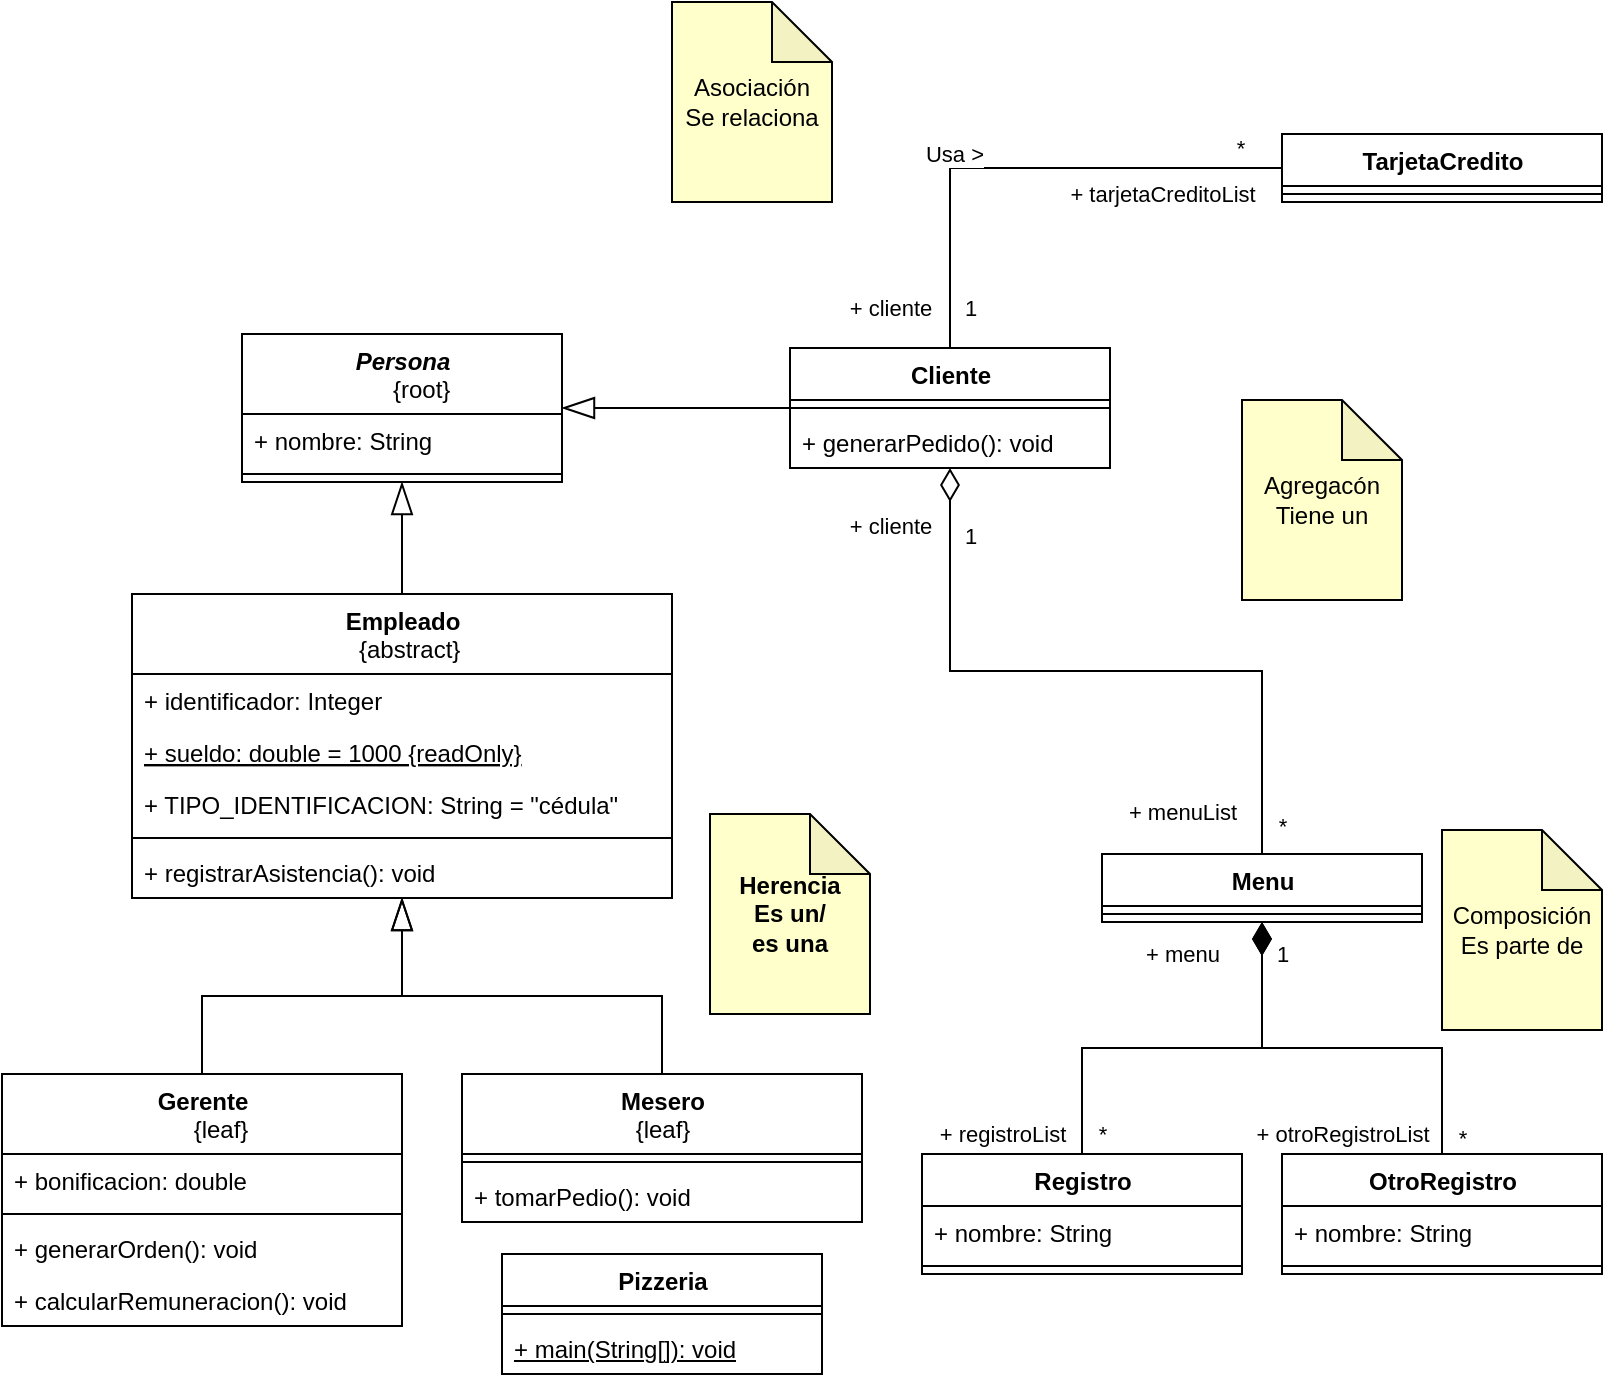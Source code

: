 <mxfile version="18.0.1" type="device"><diagram id="DtuGivcbWRWjtl_89BiH" name="Página-1"><mxGraphModel dx="949" dy="620" grid="1" gridSize="10" guides="1" tooltips="1" connect="1" arrows="1" fold="1" page="1" pageScale="1" pageWidth="827" pageHeight="1169" math="0" shadow="0"><root><mxCell id="0"/><mxCell id="1" parent="0"/><mxCell id="ME_7U8o3i5HL0Dig2X3--1" value="&lt;i&gt;Persona&lt;/i&gt;&lt;br&gt;&lt;div style=&quot;text-align: right;&quot;&gt;&lt;span style=&quot;font-weight: normal; background-color: initial;&quot;&gt;{root}&lt;/span&gt;&lt;/div&gt;" style="swimlane;fontStyle=1;align=center;verticalAlign=top;childLayout=stackLayout;horizontal=1;startSize=40;horizontalStack=0;resizeParent=1;resizeParentMax=0;resizeLast=0;collapsible=1;marginBottom=0;html=1;" vertex="1" parent="1"><mxGeometry x="140" y="240" width="160" height="74" as="geometry"/></mxCell><mxCell id="ME_7U8o3i5HL0Dig2X3--2" value="+ nombre: String" style="text;strokeColor=none;fillColor=none;align=left;verticalAlign=top;spacingLeft=4;spacingRight=4;overflow=hidden;rotatable=0;points=[[0,0.5],[1,0.5]];portConstraint=eastwest;" vertex="1" parent="ME_7U8o3i5HL0Dig2X3--1"><mxGeometry y="40" width="160" height="26" as="geometry"/></mxCell><mxCell id="ME_7U8o3i5HL0Dig2X3--3" value="" style="line;strokeWidth=1;fillColor=none;align=left;verticalAlign=middle;spacingTop=-1;spacingLeft=3;spacingRight=3;rotatable=0;labelPosition=right;points=[];portConstraint=eastwest;" vertex="1" parent="ME_7U8o3i5HL0Dig2X3--1"><mxGeometry y="66" width="160" height="8" as="geometry"/></mxCell><mxCell id="ME_7U8o3i5HL0Dig2X3--9" style="edgeStyle=orthogonalEdgeStyle;rounded=0;orthogonalLoop=1;jettySize=auto;html=1;endArrow=blockThin;endFill=0;endSize=14;" edge="1" parent="1" source="ME_7U8o3i5HL0Dig2X3--5" target="ME_7U8o3i5HL0Dig2X3--1"><mxGeometry relative="1" as="geometry"/></mxCell><mxCell id="ME_7U8o3i5HL0Dig2X3--5" value="Empleado&lt;br&gt;&lt;div style=&quot;text-align: right;&quot;&gt;&lt;span style=&quot;font-weight: normal; background-color: initial;&quot;&gt;{abstract}&lt;/span&gt;&lt;/div&gt;" style="swimlane;fontStyle=1;align=center;verticalAlign=top;childLayout=stackLayout;horizontal=1;startSize=40;horizontalStack=0;resizeParent=1;resizeParentMax=0;resizeLast=0;collapsible=1;marginBottom=0;html=1;" vertex="1" parent="1"><mxGeometry x="85" y="370" width="270" height="152" as="geometry"/></mxCell><mxCell id="ME_7U8o3i5HL0Dig2X3--6" value="+ identificador: Integer" style="text;strokeColor=none;fillColor=none;align=left;verticalAlign=top;spacingLeft=4;spacingRight=4;overflow=hidden;rotatable=0;points=[[0,0.5],[1,0.5]];portConstraint=eastwest;" vertex="1" parent="ME_7U8o3i5HL0Dig2X3--5"><mxGeometry y="40" width="270" height="26" as="geometry"/></mxCell><mxCell id="ME_7U8o3i5HL0Dig2X3--26" value="+ sueldo: double = 1000 {readOnly}" style="text;strokeColor=none;fillColor=none;align=left;verticalAlign=top;spacingLeft=4;spacingRight=4;overflow=hidden;rotatable=0;points=[[0,0.5],[1,0.5]];portConstraint=eastwest;fontStyle=4" vertex="1" parent="ME_7U8o3i5HL0Dig2X3--5"><mxGeometry y="66" width="270" height="26" as="geometry"/></mxCell><mxCell id="ME_7U8o3i5HL0Dig2X3--38" value="+ TIPO_IDENTIFICACION: String = &quot;cédula&quot;" style="text;strokeColor=none;fillColor=none;align=left;verticalAlign=top;spacingLeft=4;spacingRight=4;overflow=hidden;rotatable=0;points=[[0,0.5],[1,0.5]];portConstraint=eastwest;" vertex="1" parent="ME_7U8o3i5HL0Dig2X3--5"><mxGeometry y="92" width="270" height="26" as="geometry"/></mxCell><mxCell id="ME_7U8o3i5HL0Dig2X3--7" value="" style="line;strokeWidth=1;fillColor=none;align=left;verticalAlign=middle;spacingTop=-1;spacingLeft=3;spacingRight=3;rotatable=0;labelPosition=right;points=[];portConstraint=eastwest;" vertex="1" parent="ME_7U8o3i5HL0Dig2X3--5"><mxGeometry y="118" width="270" height="8" as="geometry"/></mxCell><mxCell id="ME_7U8o3i5HL0Dig2X3--8" value="+ registrarAsistencia(): void" style="text;strokeColor=none;fillColor=none;align=left;verticalAlign=top;spacingLeft=4;spacingRight=4;overflow=hidden;rotatable=0;points=[[0,0.5],[1,0.5]];portConstraint=eastwest;" vertex="1" parent="ME_7U8o3i5HL0Dig2X3--5"><mxGeometry y="126" width="270" height="26" as="geometry"/></mxCell><mxCell id="ME_7U8o3i5HL0Dig2X3--14" style="edgeStyle=orthogonalEdgeStyle;rounded=0;orthogonalLoop=1;jettySize=auto;html=1;endArrow=blockThin;endFill=0;endSize=14;" edge="1" parent="1" source="ME_7U8o3i5HL0Dig2X3--10" target="ME_7U8o3i5HL0Dig2X3--5"><mxGeometry relative="1" as="geometry"/></mxCell><mxCell id="ME_7U8o3i5HL0Dig2X3--10" value="Gerente&lt;br&gt;&lt;div style=&quot;text-align: right;&quot;&gt;&lt;span style=&quot;font-weight: normal; background-color: initial;&quot;&gt;{leaf}&lt;/span&gt;&lt;/div&gt;" style="swimlane;fontStyle=1;align=center;verticalAlign=top;childLayout=stackLayout;horizontal=1;startSize=40;horizontalStack=0;resizeParent=1;resizeParentMax=0;resizeLast=0;collapsible=1;marginBottom=0;html=1;" vertex="1" parent="1"><mxGeometry x="20" y="610" width="200" height="126" as="geometry"/></mxCell><mxCell id="ME_7U8o3i5HL0Dig2X3--11" value="+ bonificacion: double" style="text;strokeColor=none;fillColor=none;align=left;verticalAlign=top;spacingLeft=4;spacingRight=4;overflow=hidden;rotatable=0;points=[[0,0.5],[1,0.5]];portConstraint=eastwest;html=1;" vertex="1" parent="ME_7U8o3i5HL0Dig2X3--10"><mxGeometry y="40" width="200" height="26" as="geometry"/></mxCell><mxCell id="ME_7U8o3i5HL0Dig2X3--12" value="" style="line;strokeWidth=1;fillColor=none;align=left;verticalAlign=middle;spacingTop=-1;spacingLeft=3;spacingRight=3;rotatable=0;labelPosition=right;points=[];portConstraint=eastwest;html=1;" vertex="1" parent="ME_7U8o3i5HL0Dig2X3--10"><mxGeometry y="66" width="200" height="8" as="geometry"/></mxCell><mxCell id="ME_7U8o3i5HL0Dig2X3--13" value="+ generarOrden(): void" style="text;strokeColor=none;fillColor=none;align=left;verticalAlign=top;spacingLeft=4;spacingRight=4;overflow=hidden;rotatable=0;points=[[0,0.5],[1,0.5]];portConstraint=eastwest;html=1;" vertex="1" parent="ME_7U8o3i5HL0Dig2X3--10"><mxGeometry y="74" width="200" height="26" as="geometry"/></mxCell><mxCell id="ME_7U8o3i5HL0Dig2X3--27" value="+ calcularRemuneracion(): void" style="text;strokeColor=none;fillColor=none;align=left;verticalAlign=top;spacingLeft=4;spacingRight=4;overflow=hidden;rotatable=0;points=[[0,0.5],[1,0.5]];portConstraint=eastwest;html=1;" vertex="1" parent="ME_7U8o3i5HL0Dig2X3--10"><mxGeometry y="100" width="200" height="26" as="geometry"/></mxCell><mxCell id="ME_7U8o3i5HL0Dig2X3--19" style="edgeStyle=orthogonalEdgeStyle;rounded=0;orthogonalLoop=1;jettySize=auto;html=1;endArrow=blockThin;endFill=0;endSize=14;" edge="1" parent="1" source="ME_7U8o3i5HL0Dig2X3--15" target="ME_7U8o3i5HL0Dig2X3--1"><mxGeometry relative="1" as="geometry"/></mxCell><mxCell id="ME_7U8o3i5HL0Dig2X3--15" value="Cliente" style="swimlane;fontStyle=1;align=center;verticalAlign=top;childLayout=stackLayout;horizontal=1;startSize=26;horizontalStack=0;resizeParent=1;resizeParentMax=0;resizeLast=0;collapsible=1;marginBottom=0;html=1;" vertex="1" parent="1"><mxGeometry x="414" y="247" width="160" height="60" as="geometry"/></mxCell><mxCell id="ME_7U8o3i5HL0Dig2X3--17" value="" style="line;strokeWidth=1;fillColor=none;align=left;verticalAlign=middle;spacingTop=-1;spacingLeft=3;spacingRight=3;rotatable=0;labelPosition=right;points=[];portConstraint=eastwest;html=1;" vertex="1" parent="ME_7U8o3i5HL0Dig2X3--15"><mxGeometry y="26" width="160" height="8" as="geometry"/></mxCell><mxCell id="ME_7U8o3i5HL0Dig2X3--18" value="+ generarPedido(): void" style="text;strokeColor=none;fillColor=none;align=left;verticalAlign=top;spacingLeft=4;spacingRight=4;overflow=hidden;rotatable=0;points=[[0,0.5],[1,0.5]];portConstraint=eastwest;html=1;" vertex="1" parent="ME_7U8o3i5HL0Dig2X3--15"><mxGeometry y="34" width="160" height="26" as="geometry"/></mxCell><mxCell id="ME_7U8o3i5HL0Dig2X3--33" style="edgeStyle=orthogonalEdgeStyle;rounded=0;orthogonalLoop=1;jettySize=auto;html=1;endArrow=blockThin;endFill=0;endSize=14;" edge="1" parent="1" source="ME_7U8o3i5HL0Dig2X3--28" target="ME_7U8o3i5HL0Dig2X3--5"><mxGeometry relative="1" as="geometry"/></mxCell><mxCell id="ME_7U8o3i5HL0Dig2X3--28" value="&lt;span style=&quot;background-color: initial; text-align: right;&quot;&gt;Mesero&lt;br&gt;&lt;/span&gt;&lt;span style=&quot;background-color: initial; font-weight: normal; text-align: right;&quot;&gt;{leaf}&lt;/span&gt;" style="swimlane;fontStyle=1;align=center;verticalAlign=top;childLayout=stackLayout;horizontal=1;startSize=40;horizontalStack=0;resizeParent=1;resizeParentMax=0;resizeLast=0;collapsible=1;marginBottom=0;html=1;" vertex="1" parent="1"><mxGeometry x="250" y="610" width="200" height="74" as="geometry"/></mxCell><mxCell id="ME_7U8o3i5HL0Dig2X3--30" value="" style="line;strokeWidth=1;fillColor=none;align=left;verticalAlign=middle;spacingTop=-1;spacingLeft=3;spacingRight=3;rotatable=0;labelPosition=right;points=[];portConstraint=eastwest;html=1;" vertex="1" parent="ME_7U8o3i5HL0Dig2X3--28"><mxGeometry y="40" width="200" height="8" as="geometry"/></mxCell><mxCell id="ME_7U8o3i5HL0Dig2X3--32" value="+ tomarPedio(): void" style="text;strokeColor=none;fillColor=none;align=left;verticalAlign=top;spacingLeft=4;spacingRight=4;overflow=hidden;rotatable=0;points=[[0,0.5],[1,0.5]];portConstraint=eastwest;html=1;" vertex="1" parent="ME_7U8o3i5HL0Dig2X3--28"><mxGeometry y="48" width="200" height="26" as="geometry"/></mxCell><mxCell id="ME_7U8o3i5HL0Dig2X3--34" value="Pizzeria" style="swimlane;fontStyle=1;align=center;verticalAlign=top;childLayout=stackLayout;horizontal=1;startSize=26;horizontalStack=0;resizeParent=1;resizeParentMax=0;resizeLast=0;collapsible=1;marginBottom=0;html=1;" vertex="1" parent="1"><mxGeometry x="270" y="700" width="160" height="60" as="geometry"/></mxCell><mxCell id="ME_7U8o3i5HL0Dig2X3--36" value="" style="line;strokeWidth=1;fillColor=none;align=left;verticalAlign=middle;spacingTop=-1;spacingLeft=3;spacingRight=3;rotatable=0;labelPosition=right;points=[];portConstraint=eastwest;html=1;" vertex="1" parent="ME_7U8o3i5HL0Dig2X3--34"><mxGeometry y="26" width="160" height="8" as="geometry"/></mxCell><mxCell id="ME_7U8o3i5HL0Dig2X3--37" value="&lt;u&gt;+ main(String[]): void&lt;/u&gt;" style="text;strokeColor=none;fillColor=none;align=left;verticalAlign=top;spacingLeft=4;spacingRight=4;overflow=hidden;rotatable=0;points=[[0,0.5],[1,0.5]];portConstraint=eastwest;html=1;" vertex="1" parent="ME_7U8o3i5HL0Dig2X3--34"><mxGeometry y="34" width="160" height="26" as="geometry"/></mxCell><mxCell id="ME_7U8o3i5HL0Dig2X3--58" style="edgeStyle=orthogonalEdgeStyle;rounded=0;orthogonalLoop=1;jettySize=auto;html=1;endArrow=diamondThin;endFill=0;endSize=14;" edge="1" parent="1" source="ME_7U8o3i5HL0Dig2X3--39" target="ME_7U8o3i5HL0Dig2X3--15"><mxGeometry relative="1" as="geometry"/></mxCell><mxCell id="ME_7U8o3i5HL0Dig2X3--71" value="+ menuList" style="edgeLabel;html=1;align=center;verticalAlign=middle;resizable=0;points=[];" vertex="1" connectable="0" parent="ME_7U8o3i5HL0Dig2X3--58"><mxGeometry x="-0.868" y="-1" relative="1" as="geometry"><mxPoint x="-41" y="2" as="offset"/></mxGeometry></mxCell><mxCell id="ME_7U8o3i5HL0Dig2X3--72" value="*" style="edgeLabel;html=1;align=center;verticalAlign=middle;resizable=0;points=[];" vertex="1" connectable="0" parent="ME_7U8o3i5HL0Dig2X3--58"><mxGeometry x="-0.895" y="-1" relative="1" as="geometry"><mxPoint x="9" y="4" as="offset"/></mxGeometry></mxCell><mxCell id="ME_7U8o3i5HL0Dig2X3--73" value="+ cliente" style="edgeLabel;html=1;align=center;verticalAlign=middle;resizable=0;points=[];" vertex="1" connectable="0" parent="ME_7U8o3i5HL0Dig2X3--58"><mxGeometry x="0.86" relative="1" as="geometry"><mxPoint x="-30" y="4" as="offset"/></mxGeometry></mxCell><mxCell id="ME_7U8o3i5HL0Dig2X3--74" value="1" style="edgeLabel;html=1;align=center;verticalAlign=middle;resizable=0;points=[];" vertex="1" connectable="0" parent="ME_7U8o3i5HL0Dig2X3--58"><mxGeometry x="0.779" y="-1" relative="1" as="geometry"><mxPoint x="9" y="-5" as="offset"/></mxGeometry></mxCell><mxCell id="ME_7U8o3i5HL0Dig2X3--39" value="Menu" style="swimlane;fontStyle=1;align=center;verticalAlign=top;childLayout=stackLayout;horizontal=1;startSize=26;horizontalStack=0;resizeParent=1;resizeParentMax=0;resizeLast=0;collapsible=1;marginBottom=0;html=1;" vertex="1" parent="1"><mxGeometry x="570" y="500" width="160" height="34" as="geometry"/></mxCell><mxCell id="ME_7U8o3i5HL0Dig2X3--41" value="" style="line;strokeWidth=1;fillColor=none;align=left;verticalAlign=middle;spacingTop=-1;spacingLeft=3;spacingRight=3;rotatable=0;labelPosition=right;points=[];portConstraint=eastwest;html=1;" vertex="1" parent="ME_7U8o3i5HL0Dig2X3--39"><mxGeometry y="26" width="160" height="8" as="geometry"/></mxCell><mxCell id="ME_7U8o3i5HL0Dig2X3--46" value="+ menu" style="edgeStyle=orthogonalEdgeStyle;rounded=0;orthogonalLoop=1;jettySize=auto;html=1;endArrow=diamondThin;endFill=1;endSize=14;" edge="1" parent="1" source="ME_7U8o3i5HL0Dig2X3--43" target="ME_7U8o3i5HL0Dig2X3--39"><mxGeometry x="0.845" y="40" relative="1" as="geometry"><mxPoint as="offset"/></mxGeometry></mxCell><mxCell id="ME_7U8o3i5HL0Dig2X3--47" value="*" style="edgeLabel;html=1;align=center;verticalAlign=middle;resizable=0;points=[];" vertex="1" connectable="0" parent="ME_7U8o3i5HL0Dig2X3--46"><mxGeometry x="-0.713" relative="1" as="geometry"><mxPoint x="10" y="19" as="offset"/></mxGeometry></mxCell><mxCell id="ME_7U8o3i5HL0Dig2X3--48" value="1" style="edgeLabel;html=1;align=center;verticalAlign=middle;resizable=0;points=[];" vertex="1" connectable="0" parent="ME_7U8o3i5HL0Dig2X3--46"><mxGeometry x="0.778" y="-3" relative="1" as="geometry"><mxPoint x="7" y="-7" as="offset"/></mxGeometry></mxCell><mxCell id="ME_7U8o3i5HL0Dig2X3--49" value="+ registroList" style="edgeLabel;html=1;align=center;verticalAlign=middle;resizable=0;points=[];" vertex="1" connectable="0" parent="ME_7U8o3i5HL0Dig2X3--46"><mxGeometry x="-0.516" y="1" relative="1" as="geometry"><mxPoint x="-39" y="40" as="offset"/></mxGeometry></mxCell><mxCell id="ME_7U8o3i5HL0Dig2X3--43" value="Registro" style="swimlane;fontStyle=1;align=center;verticalAlign=top;childLayout=stackLayout;horizontal=1;startSize=26;horizontalStack=0;resizeParent=1;resizeParentMax=0;resizeLast=0;collapsible=1;marginBottom=0;html=1;" vertex="1" parent="1"><mxGeometry x="480" y="650" width="160" height="60" as="geometry"/></mxCell><mxCell id="ME_7U8o3i5HL0Dig2X3--45" value="+ nombre: String" style="text;strokeColor=none;fillColor=none;align=left;verticalAlign=top;spacingLeft=4;spacingRight=4;overflow=hidden;rotatable=0;points=[[0,0.5],[1,0.5]];portConstraint=eastwest;" vertex="1" parent="ME_7U8o3i5HL0Dig2X3--43"><mxGeometry y="26" width="160" height="26" as="geometry"/></mxCell><mxCell id="ME_7U8o3i5HL0Dig2X3--44" value="" style="line;strokeWidth=1;fillColor=none;align=left;verticalAlign=middle;spacingTop=-1;spacingLeft=3;spacingRight=3;rotatable=0;labelPosition=right;points=[];portConstraint=eastwest;html=1;" vertex="1" parent="ME_7U8o3i5HL0Dig2X3--43"><mxGeometry y="52" width="160" height="8" as="geometry"/></mxCell><mxCell id="ME_7U8o3i5HL0Dig2X3--53" style="edgeStyle=orthogonalEdgeStyle;rounded=0;orthogonalLoop=1;jettySize=auto;html=1;endArrow=diamondThin;endFill=1;endSize=14;" edge="1" parent="1" source="ME_7U8o3i5HL0Dig2X3--50" target="ME_7U8o3i5HL0Dig2X3--39"><mxGeometry relative="1" as="geometry"/></mxCell><mxCell id="ME_7U8o3i5HL0Dig2X3--54" value="+ otroRegistroList" style="edgeLabel;html=1;align=center;verticalAlign=middle;resizable=0;points=[];" vertex="1" connectable="0" parent="ME_7U8o3i5HL0Dig2X3--53"><mxGeometry x="-0.869" y="-2" relative="1" as="geometry"><mxPoint x="-52" y="3" as="offset"/></mxGeometry></mxCell><mxCell id="ME_7U8o3i5HL0Dig2X3--55" value="*" style="edgeLabel;html=1;align=center;verticalAlign=middle;resizable=0;points=[];" vertex="1" connectable="0" parent="ME_7U8o3i5HL0Dig2X3--53"><mxGeometry x="-0.885" y="-1" relative="1" as="geometry"><mxPoint x="9" y="4" as="offset"/></mxGeometry></mxCell><mxCell id="ME_7U8o3i5HL0Dig2X3--50" value="OtroRegistro" style="swimlane;fontStyle=1;align=center;verticalAlign=top;childLayout=stackLayout;horizontal=1;startSize=26;horizontalStack=0;resizeParent=1;resizeParentMax=0;resizeLast=0;collapsible=1;marginBottom=0;html=1;" vertex="1" parent="1"><mxGeometry x="660" y="650" width="160" height="60" as="geometry"/></mxCell><mxCell id="ME_7U8o3i5HL0Dig2X3--51" value="+ nombre: String" style="text;strokeColor=none;fillColor=none;align=left;verticalAlign=top;spacingLeft=4;spacingRight=4;overflow=hidden;rotatable=0;points=[[0,0.5],[1,0.5]];portConstraint=eastwest;" vertex="1" parent="ME_7U8o3i5HL0Dig2X3--50"><mxGeometry y="26" width="160" height="26" as="geometry"/></mxCell><mxCell id="ME_7U8o3i5HL0Dig2X3--52" value="" style="line;strokeWidth=1;fillColor=none;align=left;verticalAlign=middle;spacingTop=-1;spacingLeft=3;spacingRight=3;rotatable=0;labelPosition=right;points=[];portConstraint=eastwest;html=1;" vertex="1" parent="ME_7U8o3i5HL0Dig2X3--50"><mxGeometry y="52" width="160" height="8" as="geometry"/></mxCell><mxCell id="ME_7U8o3i5HL0Dig2X3--65" style="edgeStyle=orthogonalEdgeStyle;rounded=0;orthogonalLoop=1;jettySize=auto;html=1;endArrow=none;endFill=0;endSize=14;" edge="1" parent="1" source="ME_7U8o3i5HL0Dig2X3--60" target="ME_7U8o3i5HL0Dig2X3--15"><mxGeometry relative="1" as="geometry"/></mxCell><mxCell id="ME_7U8o3i5HL0Dig2X3--67" value="+ tarjetaCreditoList" style="edgeLabel;html=1;align=center;verticalAlign=middle;resizable=0;points=[];" vertex="1" connectable="0" parent="ME_7U8o3i5HL0Dig2X3--65"><mxGeometry x="-0.9" y="2" relative="1" as="geometry"><mxPoint x="-47" y="11" as="offset"/></mxGeometry></mxCell><mxCell id="ME_7U8o3i5HL0Dig2X3--68" value="*" style="edgeLabel;html=1;align=center;verticalAlign=middle;resizable=0;points=[];" vertex="1" connectable="0" parent="ME_7U8o3i5HL0Dig2X3--65"><mxGeometry x="-0.757" relative="1" as="geometry"><mxPoint x="10" y="-10" as="offset"/></mxGeometry></mxCell><mxCell id="ME_7U8o3i5HL0Dig2X3--69" value="+ cliente" style="edgeLabel;html=1;align=center;verticalAlign=middle;resizable=0;points=[];" vertex="1" connectable="0" parent="ME_7U8o3i5HL0Dig2X3--65"><mxGeometry x="0.843" y="2" relative="1" as="geometry"><mxPoint x="-32" as="offset"/></mxGeometry></mxCell><mxCell id="ME_7U8o3i5HL0Dig2X3--70" value="1" style="edgeLabel;html=1;align=center;verticalAlign=middle;resizable=0;points=[];" vertex="1" connectable="0" parent="ME_7U8o3i5HL0Dig2X3--65"><mxGeometry x="0.843" y="-1" relative="1" as="geometry"><mxPoint x="11" as="offset"/></mxGeometry></mxCell><mxCell id="ME_7U8o3i5HL0Dig2X3--75" value="Usa &amp;gt;" style="edgeLabel;html=1;align=center;verticalAlign=middle;resizable=0;points=[];" vertex="1" connectable="0" parent="ME_7U8o3i5HL0Dig2X3--65"><mxGeometry x="0.287" y="1" relative="1" as="geometry"><mxPoint y="-8" as="offset"/></mxGeometry></mxCell><mxCell id="ME_7U8o3i5HL0Dig2X3--60" value="TarjetaCredito" style="swimlane;fontStyle=1;align=center;verticalAlign=top;childLayout=stackLayout;horizontal=1;startSize=26;horizontalStack=0;resizeParent=1;resizeParentMax=0;resizeLast=0;collapsible=1;marginBottom=0;html=1;" vertex="1" parent="1"><mxGeometry x="660" y="140" width="160" height="34" as="geometry"/></mxCell><mxCell id="ME_7U8o3i5HL0Dig2X3--62" value="" style="line;strokeWidth=1;fillColor=none;align=left;verticalAlign=middle;spacingTop=-1;spacingLeft=3;spacingRight=3;rotatable=0;labelPosition=right;points=[];portConstraint=eastwest;html=1;" vertex="1" parent="ME_7U8o3i5HL0Dig2X3--60"><mxGeometry y="26" width="160" height="8" as="geometry"/></mxCell><mxCell id="ME_7U8o3i5HL0Dig2X3--88" value="Asociación&lt;br&gt;Se relaciona" style="shape=note;whiteSpace=wrap;html=1;backgroundOutline=1;darkOpacity=0.05;fillColor=#FFFFCC;" vertex="1" parent="1"><mxGeometry x="355" y="74" width="80" height="100" as="geometry"/></mxCell><mxCell id="ME_7U8o3i5HL0Dig2X3--89" value="Agregacón&lt;br&gt;Tiene un" style="shape=note;whiteSpace=wrap;html=1;backgroundOutline=1;darkOpacity=0.05;fillColor=#FFFFCC;" vertex="1" parent="1"><mxGeometry x="640" y="273" width="80" height="100" as="geometry"/></mxCell><mxCell id="ME_7U8o3i5HL0Dig2X3--90" value="Composición&lt;br&gt;Es parte de" style="shape=note;whiteSpace=wrap;html=1;backgroundOutline=1;darkOpacity=0.05;fillColor=#FFFFCC;" vertex="1" parent="1"><mxGeometry x="740" y="488" width="80" height="100" as="geometry"/></mxCell><mxCell id="ME_7U8o3i5HL0Dig2X3--91" value="&lt;span style=&quot;font-weight: 700;&quot;&gt;Herencia&lt;br&gt;Es un/&lt;/span&gt;&lt;br style=&quot;font-weight: 700;&quot;&gt;&lt;span style=&quot;font-weight: 700;&quot;&gt;es una&lt;/span&gt;" style="shape=note;whiteSpace=wrap;html=1;backgroundOutline=1;darkOpacity=0.05;fillColor=#FFFFCC;" vertex="1" parent="1"><mxGeometry x="374" y="480" width="80" height="100" as="geometry"/></mxCell></root></mxGraphModel></diagram></mxfile>